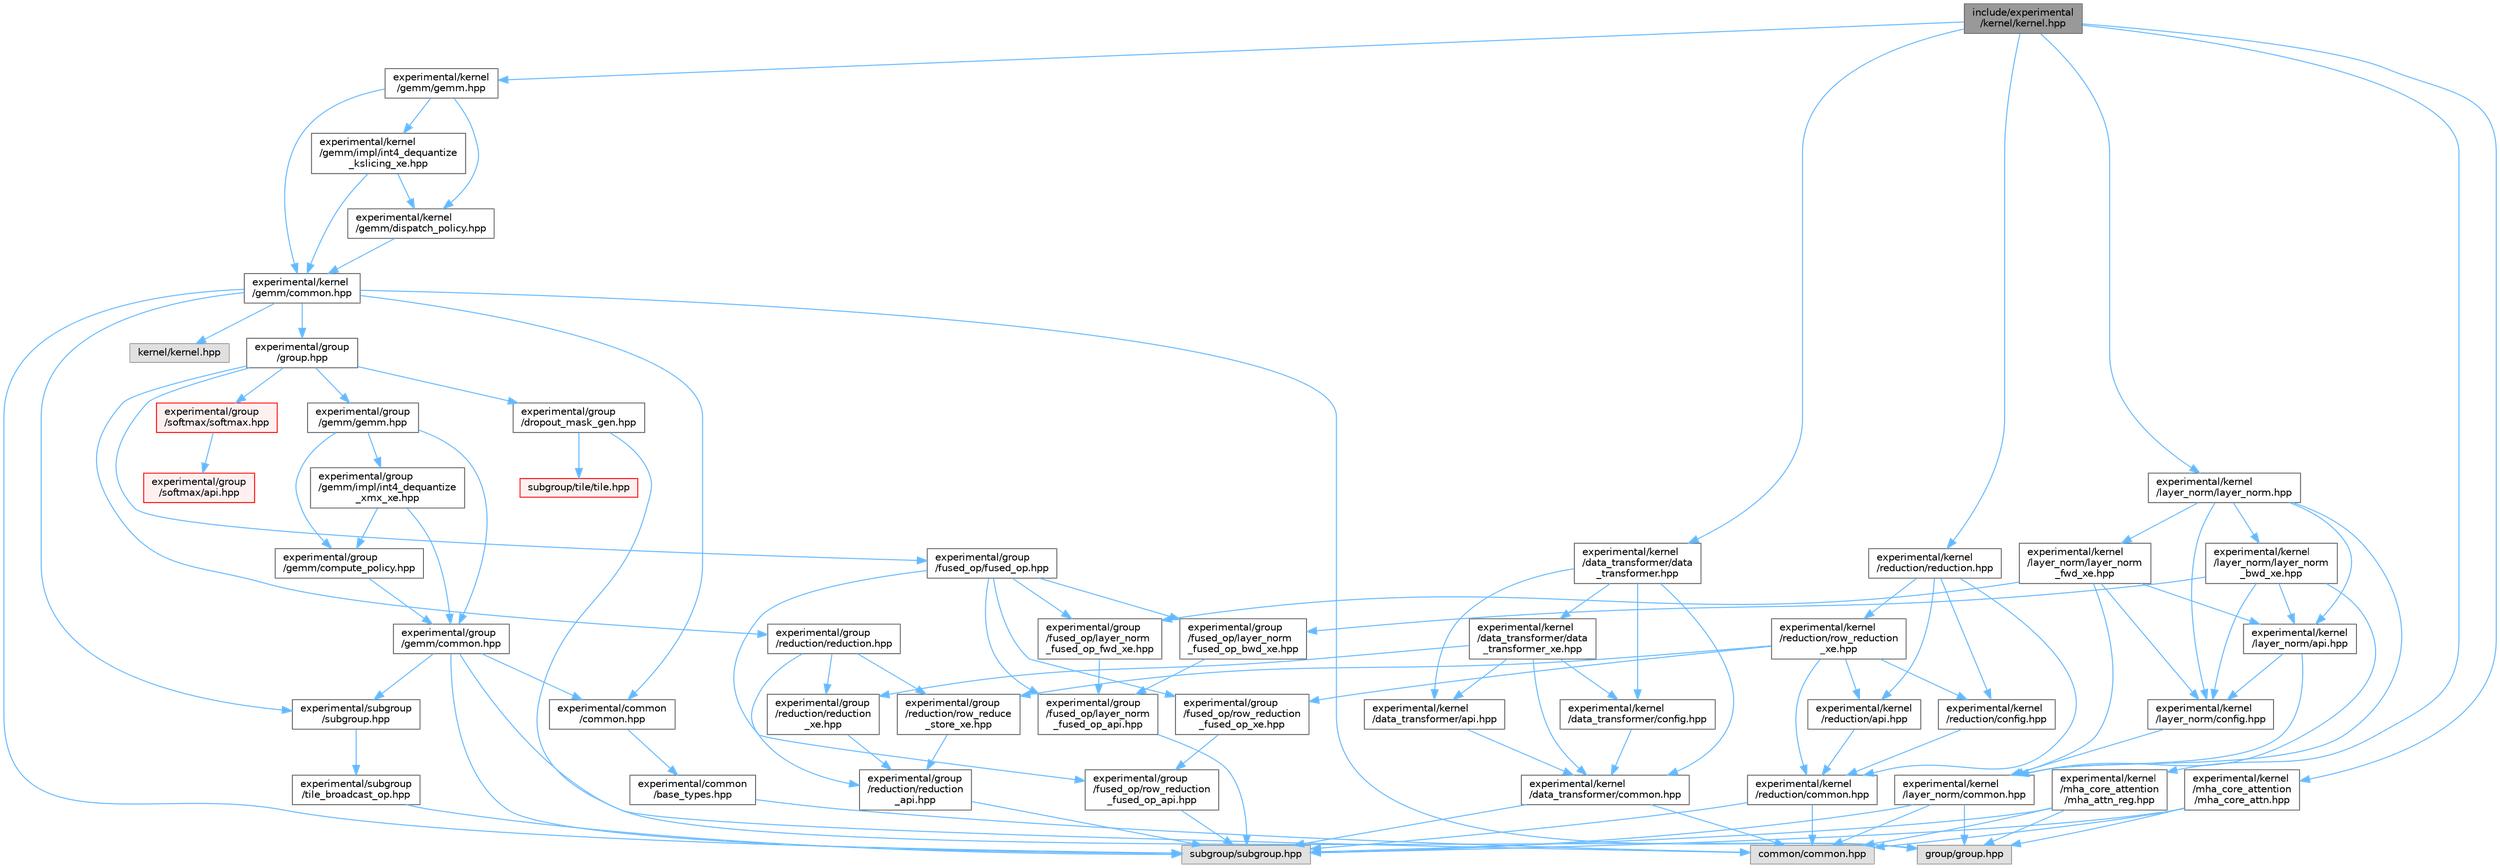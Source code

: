 digraph "include/experimental/kernel/kernel.hpp"
{
 // LATEX_PDF_SIZE
  bgcolor="transparent";
  edge [fontname=Helvetica,fontsize=10,labelfontname=Helvetica,labelfontsize=10];
  node [fontname=Helvetica,fontsize=10,shape=box,height=0.2,width=0.4];
  Node1 [id="Node000001",label="include/experimental\l/kernel/kernel.hpp",height=0.2,width=0.4,color="gray40", fillcolor="grey60", style="filled", fontcolor="black",tooltip="C++ API."];
  Node1 -> Node2 [id="edge1_Node000001_Node000002",color="steelblue1",style="solid",tooltip=" "];
  Node2 [id="Node000002",label="experimental/kernel\l/data_transformer/data\l_transformer.hpp",height=0.2,width=0.4,color="grey40", fillcolor="white", style="filled",URL="$data__transformer_8hpp.html",tooltip="C++ API."];
  Node2 -> Node3 [id="edge2_Node000002_Node000003",color="steelblue1",style="solid",tooltip=" "];
  Node3 [id="Node000003",label="experimental/kernel\l/data_transformer/api.hpp",height=0.2,width=0.4,color="grey40", fillcolor="white", style="filled",URL="$experimental_2kernel_2data__transformer_2api_8hpp.html",tooltip="C++ API."];
  Node3 -> Node4 [id="edge3_Node000003_Node000004",color="steelblue1",style="solid",tooltip=" "];
  Node4 [id="Node000004",label="experimental/kernel\l/data_transformer/common.hpp",height=0.2,width=0.4,color="grey40", fillcolor="white", style="filled",URL="$experimental_2kernel_2data__transformer_2common_8hpp.html",tooltip="C++ API."];
  Node4 -> Node5 [id="edge4_Node000004_Node000005",color="steelblue1",style="solid",tooltip=" "];
  Node5 [id="Node000005",label="common/common.hpp",height=0.2,width=0.4,color="grey60", fillcolor="#E0E0E0", style="filled",tooltip=" "];
  Node4 -> Node6 [id="edge5_Node000004_Node000006",color="steelblue1",style="solid",tooltip=" "];
  Node6 [id="Node000006",label="subgroup/subgroup.hpp",height=0.2,width=0.4,color="grey60", fillcolor="#E0E0E0", style="filled",tooltip=" "];
  Node2 -> Node4 [id="edge6_Node000002_Node000004",color="steelblue1",style="solid",tooltip=" "];
  Node2 -> Node7 [id="edge7_Node000002_Node000007",color="steelblue1",style="solid",tooltip=" "];
  Node7 [id="Node000007",label="experimental/kernel\l/data_transformer/config.hpp",height=0.2,width=0.4,color="grey40", fillcolor="white", style="filled",URL="$data__transformer_2config_8hpp.html",tooltip="C++ API."];
  Node7 -> Node4 [id="edge8_Node000007_Node000004",color="steelblue1",style="solid",tooltip=" "];
  Node2 -> Node8 [id="edge9_Node000002_Node000008",color="steelblue1",style="solid",tooltip=" "];
  Node8 [id="Node000008",label="experimental/kernel\l/data_transformer/data\l_transformer_xe.hpp",height=0.2,width=0.4,color="grey40", fillcolor="white", style="filled",URL="$data__transformer__xe_8hpp.html",tooltip="C++ API."];
  Node8 -> Node9 [id="edge10_Node000008_Node000009",color="steelblue1",style="solid",tooltip=" "];
  Node9 [id="Node000009",label="experimental/group\l/reduction/reduction\l_xe.hpp",height=0.2,width=0.4,color="grey40", fillcolor="white", style="filled",URL="$reduction__xe_8hpp.html",tooltip="C++ API."];
  Node9 -> Node10 [id="edge11_Node000009_Node000010",color="steelblue1",style="solid",tooltip=" "];
  Node10 [id="Node000010",label="experimental/group\l/reduction/reduction\l_api.hpp",height=0.2,width=0.4,color="grey40", fillcolor="white", style="filled",URL="$reduction__api_8hpp.html",tooltip="C++ API."];
  Node10 -> Node6 [id="edge12_Node000010_Node000006",color="steelblue1",style="solid",tooltip=" "];
  Node8 -> Node3 [id="edge13_Node000008_Node000003",color="steelblue1",style="solid",tooltip=" "];
  Node8 -> Node4 [id="edge14_Node000008_Node000004",color="steelblue1",style="solid",tooltip=" "];
  Node8 -> Node7 [id="edge15_Node000008_Node000007",color="steelblue1",style="solid",tooltip=" "];
  Node1 -> Node11 [id="edge16_Node000001_Node000011",color="steelblue1",style="solid",tooltip=" "];
  Node11 [id="Node000011",label="experimental/kernel\l/gemm/gemm.hpp",height=0.2,width=0.4,color="grey40", fillcolor="white", style="filled",URL="$experimental_2kernel_2gemm_2gemm_8hpp.html",tooltip="C++ API."];
  Node11 -> Node12 [id="edge17_Node000011_Node000012",color="steelblue1",style="solid",tooltip=" "];
  Node12 [id="Node000012",label="experimental/kernel\l/gemm/common.hpp",height=0.2,width=0.4,color="grey40", fillcolor="white", style="filled",URL="$experimental_2kernel_2gemm_2common_8hpp.html",tooltip="C++ API."];
  Node12 -> Node13 [id="edge18_Node000012_Node000013",color="steelblue1",style="solid",tooltip=" "];
  Node13 [id="Node000013",label="experimental/common\l/common.hpp",height=0.2,width=0.4,color="grey40", fillcolor="white", style="filled",URL="$experimental_2common_2common_8hpp.html",tooltip="C++ API."];
  Node13 -> Node14 [id="edge19_Node000013_Node000014",color="steelblue1",style="solid",tooltip=" "];
  Node14 [id="Node000014",label="experimental/common\l/base_types.hpp",height=0.2,width=0.4,color="grey40", fillcolor="white", style="filled",URL="$experimental_2common_2base__types_8hpp.html",tooltip="C++ API."];
  Node14 -> Node5 [id="edge20_Node000014_Node000005",color="steelblue1",style="solid",tooltip=" "];
  Node12 -> Node15 [id="edge21_Node000012_Node000015",color="steelblue1",style="solid",tooltip=" "];
  Node15 [id="Node000015",label="experimental/group\l/group.hpp",height=0.2,width=0.4,color="grey40", fillcolor="white", style="filled",URL="$experimental_2group_2group_8hpp.html",tooltip="C++ API."];
  Node15 -> Node16 [id="edge22_Node000015_Node000016",color="steelblue1",style="solid",tooltip=" "];
  Node16 [id="Node000016",label="experimental/group\l/dropout_mask_gen.hpp",height=0.2,width=0.4,color="grey40", fillcolor="white", style="filled",URL="$dropout__mask__gen_8hpp.html",tooltip="C++ API."];
  Node16 -> Node5 [id="edge23_Node000016_Node000005",color="steelblue1",style="solid",tooltip=" "];
  Node16 -> Node17 [id="edge24_Node000016_Node000017",color="steelblue1",style="solid",tooltip=" "];
  Node17 [id="Node000017",label="subgroup/tile/tile.hpp",height=0.2,width=0.4,color="red", fillcolor="#FFF0F0", style="filled",URL="$tile_8hpp.html",tooltip="C++ API."];
  Node15 -> Node30 [id="edge25_Node000015_Node000030",color="steelblue1",style="solid",tooltip=" "];
  Node30 [id="Node000030",label="experimental/group\l/fused_op/fused_op.hpp",height=0.2,width=0.4,color="grey40", fillcolor="white", style="filled",URL="$fused__op_8hpp.html",tooltip="C++ API."];
  Node30 -> Node31 [id="edge26_Node000030_Node000031",color="steelblue1",style="solid",tooltip=" "];
  Node31 [id="Node000031",label="experimental/group\l/fused_op/layer_norm\l_fused_op_api.hpp",height=0.2,width=0.4,color="grey40", fillcolor="white", style="filled",URL="$layer__norm__fused__op__api_8hpp.html",tooltip="C++ API."];
  Node31 -> Node6 [id="edge27_Node000031_Node000006",color="steelblue1",style="solid",tooltip=" "];
  Node30 -> Node32 [id="edge28_Node000030_Node000032",color="steelblue1",style="solid",tooltip=" "];
  Node32 [id="Node000032",label="experimental/group\l/fused_op/layer_norm\l_fused_op_bwd_xe.hpp",height=0.2,width=0.4,color="grey40", fillcolor="white", style="filled",URL="$layer__norm__fused__op__bwd__xe_8hpp.html",tooltip="C++ API."];
  Node32 -> Node31 [id="edge29_Node000032_Node000031",color="steelblue1",style="solid",tooltip=" "];
  Node30 -> Node33 [id="edge30_Node000030_Node000033",color="steelblue1",style="solid",tooltip=" "];
  Node33 [id="Node000033",label="experimental/group\l/fused_op/layer_norm\l_fused_op_fwd_xe.hpp",height=0.2,width=0.4,color="grey40", fillcolor="white", style="filled",URL="$layer__norm__fused__op__fwd__xe_8hpp.html",tooltip="C++ API."];
  Node33 -> Node31 [id="edge31_Node000033_Node000031",color="steelblue1",style="solid",tooltip=" "];
  Node30 -> Node34 [id="edge32_Node000030_Node000034",color="steelblue1",style="solid",tooltip=" "];
  Node34 [id="Node000034",label="experimental/group\l/fused_op/row_reduction\l_fused_op_api.hpp",height=0.2,width=0.4,color="grey40", fillcolor="white", style="filled",URL="$row__reduction__fused__op__api_8hpp.html",tooltip="C++ API."];
  Node34 -> Node6 [id="edge33_Node000034_Node000006",color="steelblue1",style="solid",tooltip=" "];
  Node30 -> Node35 [id="edge34_Node000030_Node000035",color="steelblue1",style="solid",tooltip=" "];
  Node35 [id="Node000035",label="experimental/group\l/fused_op/row_reduction\l_fused_op_xe.hpp",height=0.2,width=0.4,color="grey40", fillcolor="white", style="filled",URL="$row__reduction__fused__op__xe_8hpp.html",tooltip="C++ API."];
  Node35 -> Node34 [id="edge35_Node000035_Node000034",color="steelblue1",style="solid",tooltip=" "];
  Node15 -> Node36 [id="edge36_Node000015_Node000036",color="steelblue1",style="solid",tooltip=" "];
  Node36 [id="Node000036",label="experimental/group\l/gemm/gemm.hpp",height=0.2,width=0.4,color="grey40", fillcolor="white", style="filled",URL="$experimental_2group_2gemm_2gemm_8hpp.html",tooltip="C++ API."];
  Node36 -> Node37 [id="edge37_Node000036_Node000037",color="steelblue1",style="solid",tooltip=" "];
  Node37 [id="Node000037",label="experimental/group\l/gemm/common.hpp",height=0.2,width=0.4,color="grey40", fillcolor="white", style="filled",URL="$experimental_2group_2gemm_2common_8hpp.html",tooltip="C++ API."];
  Node37 -> Node13 [id="edge38_Node000037_Node000013",color="steelblue1",style="solid",tooltip=" "];
  Node37 -> Node38 [id="edge39_Node000037_Node000038",color="steelblue1",style="solid",tooltip=" "];
  Node38 [id="Node000038",label="experimental/subgroup\l/subgroup.hpp",height=0.2,width=0.4,color="grey40", fillcolor="white", style="filled",URL="$experimental_2subgroup_2subgroup_8hpp.html",tooltip="C++ API."];
  Node38 -> Node39 [id="edge40_Node000038_Node000039",color="steelblue1",style="solid",tooltip=" "];
  Node39 [id="Node000039",label="experimental/subgroup\l/tile_broadcast_op.hpp",height=0.2,width=0.4,color="grey40", fillcolor="white", style="filled",URL="$tile__broadcast__op_8hpp.html",tooltip="C++ API."];
  Node39 -> Node6 [id="edge41_Node000039_Node000006",color="steelblue1",style="solid",tooltip=" "];
  Node37 -> Node40 [id="edge42_Node000037_Node000040",color="steelblue1",style="solid",tooltip=" "];
  Node40 [id="Node000040",label="group/group.hpp",height=0.2,width=0.4,color="grey60", fillcolor="#E0E0E0", style="filled",tooltip=" "];
  Node37 -> Node6 [id="edge43_Node000037_Node000006",color="steelblue1",style="solid",tooltip=" "];
  Node36 -> Node41 [id="edge44_Node000036_Node000041",color="steelblue1",style="solid",tooltip=" "];
  Node41 [id="Node000041",label="experimental/group\l/gemm/compute_policy.hpp",height=0.2,width=0.4,color="grey40", fillcolor="white", style="filled",URL="$experimental_2group_2gemm_2compute__policy_8hpp.html",tooltip="C++ API."];
  Node41 -> Node37 [id="edge45_Node000041_Node000037",color="steelblue1",style="solid",tooltip=" "];
  Node36 -> Node42 [id="edge46_Node000036_Node000042",color="steelblue1",style="solid",tooltip=" "];
  Node42 [id="Node000042",label="experimental/group\l/gemm/impl/int4_dequantize\l_xmx_xe.hpp",height=0.2,width=0.4,color="grey40", fillcolor="white", style="filled",URL="$int4__dequantize__xmx__xe_8hpp.html",tooltip="C++ API."];
  Node42 -> Node37 [id="edge47_Node000042_Node000037",color="steelblue1",style="solid",tooltip=" "];
  Node42 -> Node41 [id="edge48_Node000042_Node000041",color="steelblue1",style="solid",tooltip=" "];
  Node15 -> Node43 [id="edge49_Node000015_Node000043",color="steelblue1",style="solid",tooltip=" "];
  Node43 [id="Node000043",label="experimental/group\l/reduction/reduction.hpp",height=0.2,width=0.4,color="grey40", fillcolor="white", style="filled",URL="$experimental_2group_2reduction_2reduction_8hpp.html",tooltip="C++ API."];
  Node43 -> Node10 [id="edge50_Node000043_Node000010",color="steelblue1",style="solid",tooltip=" "];
  Node43 -> Node9 [id="edge51_Node000043_Node000009",color="steelblue1",style="solid",tooltip=" "];
  Node43 -> Node44 [id="edge52_Node000043_Node000044",color="steelblue1",style="solid",tooltip=" "];
  Node44 [id="Node000044",label="experimental/group\l/reduction/row_reduce\l_store_xe.hpp",height=0.2,width=0.4,color="grey40", fillcolor="white", style="filled",URL="$row__reduce__store__xe_8hpp.html",tooltip="C++ API."];
  Node44 -> Node10 [id="edge53_Node000044_Node000010",color="steelblue1",style="solid",tooltip=" "];
  Node15 -> Node45 [id="edge54_Node000015_Node000045",color="steelblue1",style="solid",tooltip=" "];
  Node45 [id="Node000045",label="experimental/group\l/softmax/softmax.hpp",height=0.2,width=0.4,color="red", fillcolor="#FFF0F0", style="filled",URL="$include_2experimental_2group_2softmax_2softmax_8hpp.html",tooltip="C++ API."];
  Node45 -> Node46 [id="edge55_Node000045_Node000046",color="steelblue1",style="solid",tooltip=" "];
  Node46 [id="Node000046",label="experimental/group\l/softmax/api.hpp",height=0.2,width=0.4,color="red", fillcolor="#FFF0F0", style="filled",URL="$experimental_2group_2softmax_2api_8hpp.html",tooltip="C++ API."];
  Node12 -> Node38 [id="edge56_Node000012_Node000038",color="steelblue1",style="solid",tooltip=" "];
  Node12 -> Node40 [id="edge57_Node000012_Node000040",color="steelblue1",style="solid",tooltip=" "];
  Node12 -> Node52 [id="edge58_Node000012_Node000052",color="steelblue1",style="solid",tooltip=" "];
  Node52 [id="Node000052",label="kernel/kernel.hpp",height=0.2,width=0.4,color="grey60", fillcolor="#E0E0E0", style="filled",tooltip=" "];
  Node12 -> Node6 [id="edge59_Node000012_Node000006",color="steelblue1",style="solid",tooltip=" "];
  Node11 -> Node53 [id="edge60_Node000011_Node000053",color="steelblue1",style="solid",tooltip=" "];
  Node53 [id="Node000053",label="experimental/kernel\l/gemm/dispatch_policy.hpp",height=0.2,width=0.4,color="grey40", fillcolor="white", style="filled",URL="$experimental_2kernel_2gemm_2dispatch__policy_8hpp.html",tooltip="C++ API."];
  Node53 -> Node12 [id="edge61_Node000053_Node000012",color="steelblue1",style="solid",tooltip=" "];
  Node11 -> Node54 [id="edge62_Node000011_Node000054",color="steelblue1",style="solid",tooltip=" "];
  Node54 [id="Node000054",label="experimental/kernel\l/gemm/impl/int4_dequantize\l_kslicing_xe.hpp",height=0.2,width=0.4,color="grey40", fillcolor="white", style="filled",URL="$int4__dequantize__kslicing__xe_8hpp.html",tooltip="C++ API."];
  Node54 -> Node12 [id="edge63_Node000054_Node000012",color="steelblue1",style="solid",tooltip=" "];
  Node54 -> Node53 [id="edge64_Node000054_Node000053",color="steelblue1",style="solid",tooltip=" "];
  Node1 -> Node55 [id="edge65_Node000001_Node000055",color="steelblue1",style="solid",tooltip=" "];
  Node55 [id="Node000055",label="experimental/kernel\l/layer_norm/layer_norm.hpp",height=0.2,width=0.4,color="grey40", fillcolor="white", style="filled",URL="$layer__norm_8hpp.html",tooltip="C++ API."];
  Node55 -> Node56 [id="edge66_Node000055_Node000056",color="steelblue1",style="solid",tooltip=" "];
  Node56 [id="Node000056",label="experimental/kernel\l/layer_norm/api.hpp",height=0.2,width=0.4,color="grey40", fillcolor="white", style="filled",URL="$experimental_2kernel_2layer__norm_2api_8hpp.html",tooltip="C++ API."];
  Node56 -> Node57 [id="edge67_Node000056_Node000057",color="steelblue1",style="solid",tooltip=" "];
  Node57 [id="Node000057",label="experimental/kernel\l/layer_norm/common.hpp",height=0.2,width=0.4,color="grey40", fillcolor="white", style="filled",URL="$experimental_2kernel_2layer__norm_2common_8hpp.html",tooltip="C++ API."];
  Node57 -> Node5 [id="edge68_Node000057_Node000005",color="steelblue1",style="solid",tooltip=" "];
  Node57 -> Node40 [id="edge69_Node000057_Node000040",color="steelblue1",style="solid",tooltip=" "];
  Node57 -> Node6 [id="edge70_Node000057_Node000006",color="steelblue1",style="solid",tooltip=" "];
  Node56 -> Node58 [id="edge71_Node000056_Node000058",color="steelblue1",style="solid",tooltip=" "];
  Node58 [id="Node000058",label="experimental/kernel\l/layer_norm/config.hpp",height=0.2,width=0.4,color="grey40", fillcolor="white", style="filled",URL="$layer__norm_2config_8hpp.html",tooltip="C++ API."];
  Node58 -> Node57 [id="edge72_Node000058_Node000057",color="steelblue1",style="solid",tooltip=" "];
  Node55 -> Node57 [id="edge73_Node000055_Node000057",color="steelblue1",style="solid",tooltip=" "];
  Node55 -> Node58 [id="edge74_Node000055_Node000058",color="steelblue1",style="solid",tooltip=" "];
  Node55 -> Node59 [id="edge75_Node000055_Node000059",color="steelblue1",style="solid",tooltip=" "];
  Node59 [id="Node000059",label="experimental/kernel\l/layer_norm/layer_norm\l_bwd_xe.hpp",height=0.2,width=0.4,color="grey40", fillcolor="white", style="filled",URL="$layer__norm__bwd__xe_8hpp.html",tooltip="C++ API."];
  Node59 -> Node32 [id="edge76_Node000059_Node000032",color="steelblue1",style="solid",tooltip=" "];
  Node59 -> Node56 [id="edge77_Node000059_Node000056",color="steelblue1",style="solid",tooltip=" "];
  Node59 -> Node57 [id="edge78_Node000059_Node000057",color="steelblue1",style="solid",tooltip=" "];
  Node59 -> Node58 [id="edge79_Node000059_Node000058",color="steelblue1",style="solid",tooltip=" "];
  Node55 -> Node60 [id="edge80_Node000055_Node000060",color="steelblue1",style="solid",tooltip=" "];
  Node60 [id="Node000060",label="experimental/kernel\l/layer_norm/layer_norm\l_fwd_xe.hpp",height=0.2,width=0.4,color="grey40", fillcolor="white", style="filled",URL="$layer__norm__fwd__xe_8hpp.html",tooltip="C++ API."];
  Node60 -> Node33 [id="edge81_Node000060_Node000033",color="steelblue1",style="solid",tooltip=" "];
  Node60 -> Node56 [id="edge82_Node000060_Node000056",color="steelblue1",style="solid",tooltip=" "];
  Node60 -> Node57 [id="edge83_Node000060_Node000057",color="steelblue1",style="solid",tooltip=" "];
  Node60 -> Node58 [id="edge84_Node000060_Node000058",color="steelblue1",style="solid",tooltip=" "];
  Node1 -> Node61 [id="edge85_Node000001_Node000061",color="steelblue1",style="solid",tooltip=" "];
  Node61 [id="Node000061",label="experimental/kernel\l/mha_core_attention\l/mha_attn_reg.hpp",height=0.2,width=0.4,color="grey40", fillcolor="white", style="filled",URL="$mha__attn__reg_8hpp.html",tooltip=" "];
  Node61 -> Node5 [id="edge86_Node000061_Node000005",color="steelblue1",style="solid",tooltip=" "];
  Node61 -> Node40 [id="edge87_Node000061_Node000040",color="steelblue1",style="solid",tooltip=" "];
  Node61 -> Node6 [id="edge88_Node000061_Node000006",color="steelblue1",style="solid",tooltip=" "];
  Node1 -> Node62 [id="edge89_Node000001_Node000062",color="steelblue1",style="solid",tooltip=" "];
  Node62 [id="Node000062",label="experimental/kernel\l/mha_core_attention\l/mha_core_attn.hpp",height=0.2,width=0.4,color="grey40", fillcolor="white", style="filled",URL="$mha__core__attn_8hpp.html",tooltip=" "];
  Node62 -> Node5 [id="edge90_Node000062_Node000005",color="steelblue1",style="solid",tooltip=" "];
  Node62 -> Node40 [id="edge91_Node000062_Node000040",color="steelblue1",style="solid",tooltip=" "];
  Node62 -> Node6 [id="edge92_Node000062_Node000006",color="steelblue1",style="solid",tooltip=" "];
  Node1 -> Node63 [id="edge93_Node000001_Node000063",color="steelblue1",style="solid",tooltip=" "];
  Node63 [id="Node000063",label="experimental/kernel\l/reduction/reduction.hpp",height=0.2,width=0.4,color="grey40", fillcolor="white", style="filled",URL="$experimental_2kernel_2reduction_2reduction_8hpp.html",tooltip="C++ API."];
  Node63 -> Node64 [id="edge94_Node000063_Node000064",color="steelblue1",style="solid",tooltip=" "];
  Node64 [id="Node000064",label="experimental/kernel\l/reduction/api.hpp",height=0.2,width=0.4,color="grey40", fillcolor="white", style="filled",URL="$experimental_2kernel_2reduction_2api_8hpp.html",tooltip="C++ API."];
  Node64 -> Node65 [id="edge95_Node000064_Node000065",color="steelblue1",style="solid",tooltip=" "];
  Node65 [id="Node000065",label="experimental/kernel\l/reduction/common.hpp",height=0.2,width=0.4,color="grey40", fillcolor="white", style="filled",URL="$experimental_2kernel_2reduction_2common_8hpp.html",tooltip="C++ API."];
  Node65 -> Node5 [id="edge96_Node000065_Node000005",color="steelblue1",style="solid",tooltip=" "];
  Node65 -> Node6 [id="edge97_Node000065_Node000006",color="steelblue1",style="solid",tooltip=" "];
  Node63 -> Node65 [id="edge98_Node000063_Node000065",color="steelblue1",style="solid",tooltip=" "];
  Node63 -> Node66 [id="edge99_Node000063_Node000066",color="steelblue1",style="solid",tooltip=" "];
  Node66 [id="Node000066",label="experimental/kernel\l/reduction/config.hpp",height=0.2,width=0.4,color="grey40", fillcolor="white", style="filled",URL="$reduction_2config_8hpp.html",tooltip="C++ API."];
  Node66 -> Node65 [id="edge100_Node000066_Node000065",color="steelblue1",style="solid",tooltip=" "];
  Node63 -> Node67 [id="edge101_Node000063_Node000067",color="steelblue1",style="solid",tooltip=" "];
  Node67 [id="Node000067",label="experimental/kernel\l/reduction/row_reduction\l_xe.hpp",height=0.2,width=0.4,color="grey40", fillcolor="white", style="filled",URL="$row__reduction__xe_8hpp.html",tooltip="C++ API."];
  Node67 -> Node35 [id="edge102_Node000067_Node000035",color="steelblue1",style="solid",tooltip=" "];
  Node67 -> Node44 [id="edge103_Node000067_Node000044",color="steelblue1",style="solid",tooltip=" "];
  Node67 -> Node64 [id="edge104_Node000067_Node000064",color="steelblue1",style="solid",tooltip=" "];
  Node67 -> Node65 [id="edge105_Node000067_Node000065",color="steelblue1",style="solid",tooltip=" "];
  Node67 -> Node66 [id="edge106_Node000067_Node000066",color="steelblue1",style="solid",tooltip=" "];
}
